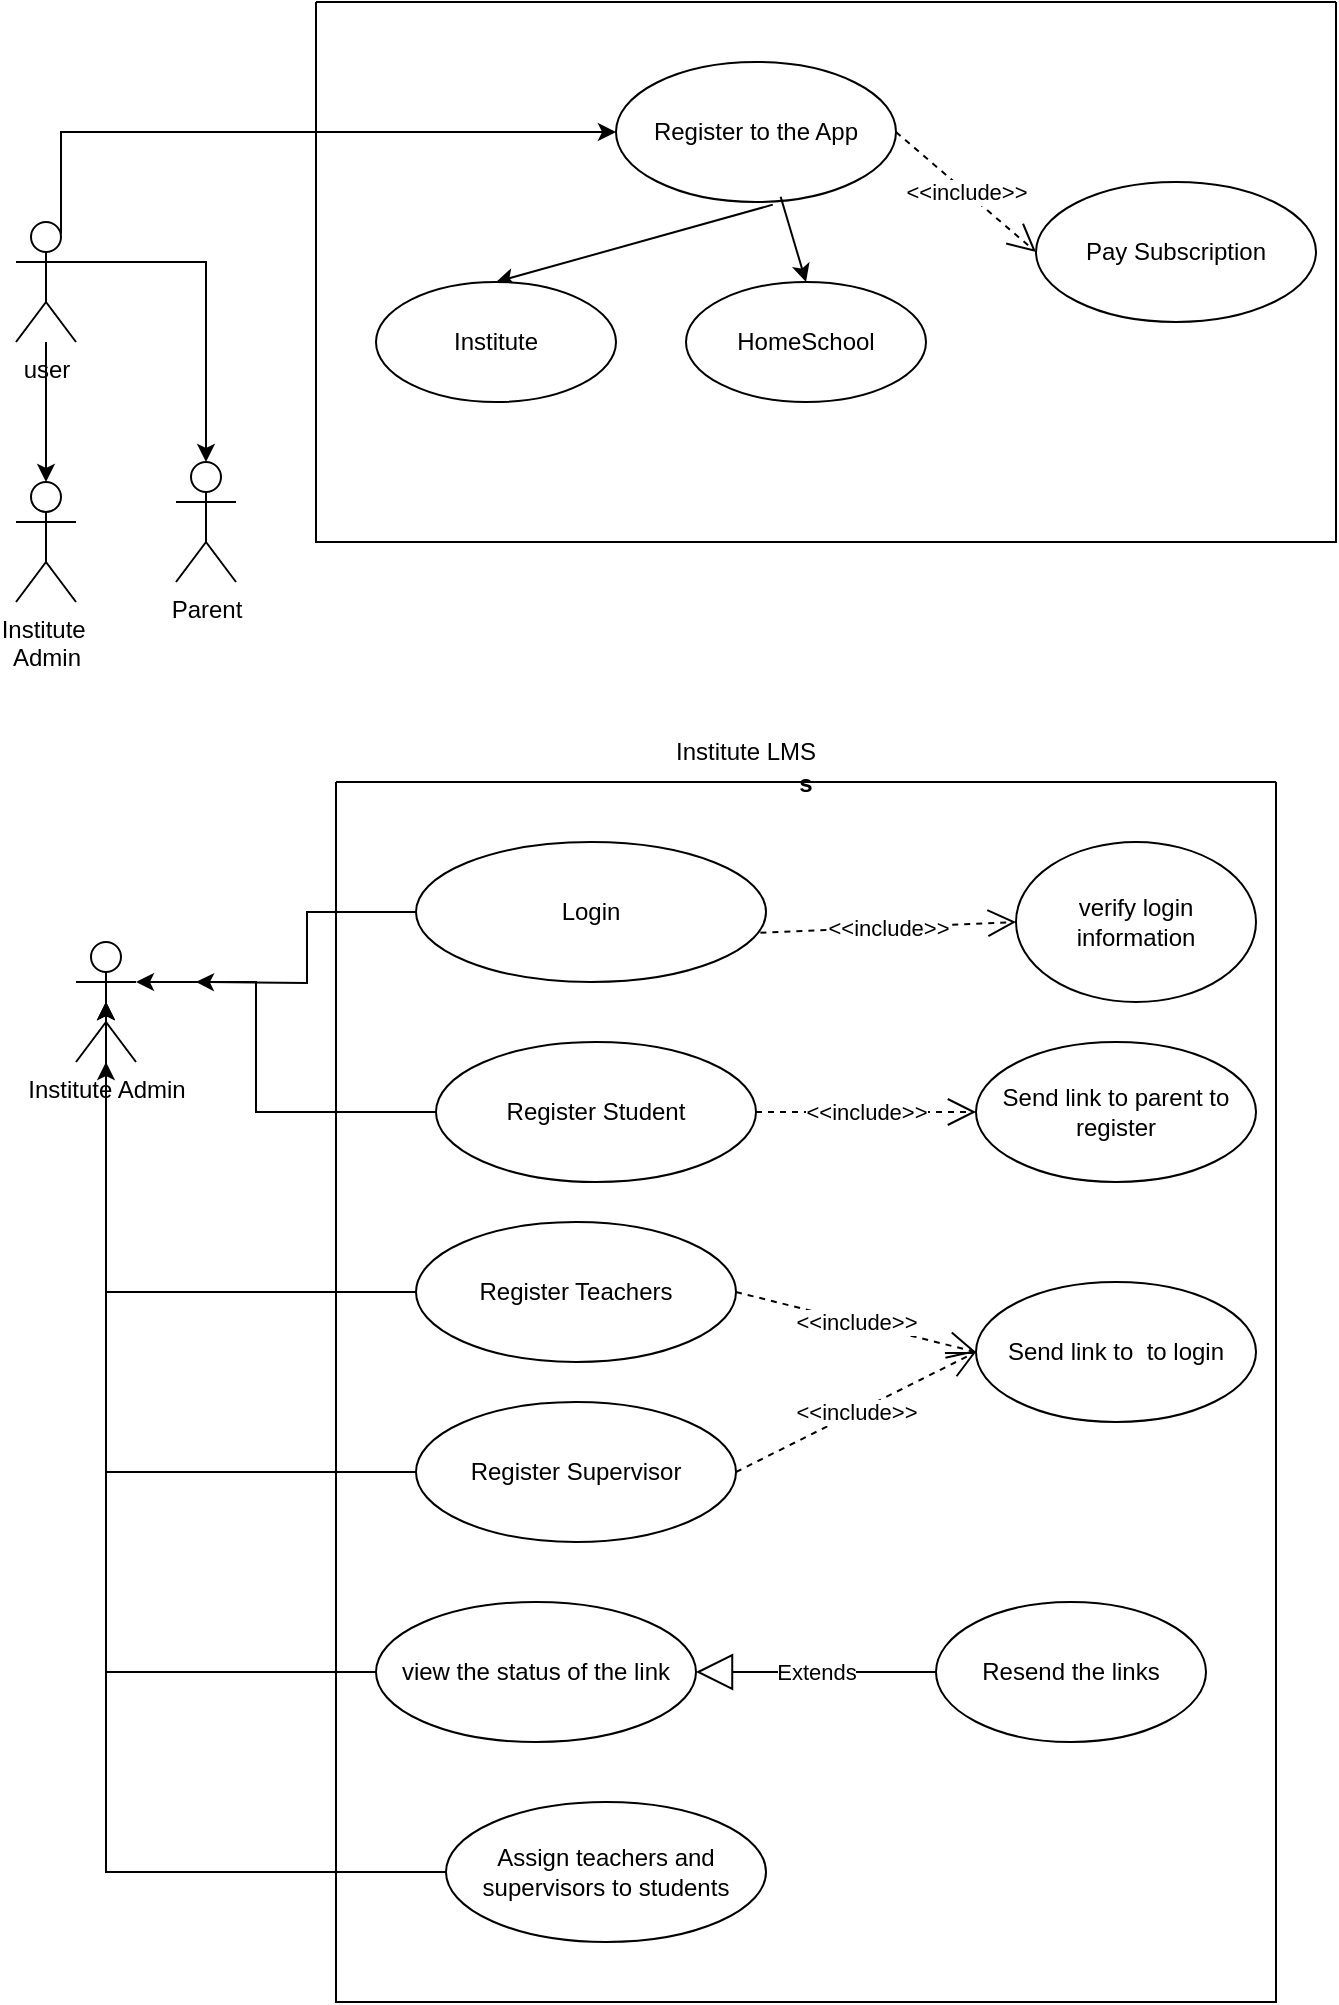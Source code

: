 <mxfile version="25.0.1" pages="4">
  <diagram id="bg2ifd4XZTi9vxDV_YNj" name="Page-2">
    <mxGraphModel grid="0" page="1" gridSize="10" guides="1" tooltips="1" connect="1" arrows="1" fold="1" pageScale="1" pageWidth="850" pageHeight="1100" math="0" shadow="0">
      <root>
        <mxCell id="0" />
        <mxCell id="1" parent="0" />
        <mxCell id="uYTFnaMS_rLXBnfcUirW-17" value="" style="edgeStyle=orthogonalEdgeStyle;rounded=0;orthogonalLoop=1;jettySize=auto;html=1;" parent="1" source="uYTFnaMS_rLXBnfcUirW-2" target="uYTFnaMS_rLXBnfcUirW-3" edge="1">
          <mxGeometry relative="1" as="geometry" />
        </mxCell>
        <mxCell id="uYTFnaMS_rLXBnfcUirW-24" style="edgeStyle=orthogonalEdgeStyle;rounded=0;orthogonalLoop=1;jettySize=auto;html=1;exitX=0.75;exitY=0.1;exitDx=0;exitDy=0;exitPerimeter=0;entryX=0;entryY=0.5;entryDx=0;entryDy=0;" parent="1" source="uYTFnaMS_rLXBnfcUirW-2" target="uYTFnaMS_rLXBnfcUirW-6" edge="1">
          <mxGeometry relative="1" as="geometry">
            <Array as="points">
              <mxPoint x="113" y="125" />
            </Array>
          </mxGeometry>
        </mxCell>
        <mxCell id="uYTFnaMS_rLXBnfcUirW-2" value="user" style="shape=umlActor;verticalLabelPosition=bottom;verticalAlign=top;html=1;outlineConnect=0;" parent="1" vertex="1">
          <mxGeometry x="90" y="170" width="30" height="60" as="geometry" />
        </mxCell>
        <mxCell id="uYTFnaMS_rLXBnfcUirW-3" value="Institute&amp;nbsp;&lt;div&gt;Admin&lt;/div&gt;" style="shape=umlActor;verticalLabelPosition=bottom;verticalAlign=top;html=1;outlineConnect=0;" parent="1" vertex="1">
          <mxGeometry x="90" y="300" width="30" height="60" as="geometry" />
        </mxCell>
        <mxCell id="uYTFnaMS_rLXBnfcUirW-4" value="" style="swimlane;startSize=0;" parent="1" vertex="1">
          <mxGeometry x="240" y="60" width="510" height="270" as="geometry">
            <mxRectangle x="240" y="60" width="50" height="40" as="alternateBounds" />
          </mxGeometry>
        </mxCell>
        <mxCell id="uYTFnaMS_rLXBnfcUirW-6" value="Register to the App" style="ellipse;whiteSpace=wrap;html=1;" parent="uYTFnaMS_rLXBnfcUirW-4" vertex="1">
          <mxGeometry x="150" y="30" width="140" height="70" as="geometry" />
        </mxCell>
        <mxCell id="uYTFnaMS_rLXBnfcUirW-8" value="" style="endArrow=none;html=1;rounded=0;" parent="uYTFnaMS_rLXBnfcUirW-4" source="uYTFnaMS_rLXBnfcUirW-6" edge="1">
          <mxGeometry width="50" height="50" relative="1" as="geometry">
            <mxPoint x="170" y="150" as="sourcePoint" />
            <mxPoint x="220" y="100" as="targetPoint" />
          </mxGeometry>
        </mxCell>
        <mxCell id="uYTFnaMS_rLXBnfcUirW-11" value="" style="endArrow=classic;html=1;rounded=0;exitX=0.56;exitY=1.019;exitDx=0;exitDy=0;exitPerimeter=0;entryX=0.5;entryY=0;entryDx=0;entryDy=0;" parent="uYTFnaMS_rLXBnfcUirW-4" source="uYTFnaMS_rLXBnfcUirW-6" target="uYTFnaMS_rLXBnfcUirW-12" edge="1">
          <mxGeometry width="50" height="50" relative="1" as="geometry">
            <mxPoint x="202.5" y="230" as="sourcePoint" />
            <mxPoint x="190" y="130" as="targetPoint" />
          </mxGeometry>
        </mxCell>
        <mxCell id="uYTFnaMS_rLXBnfcUirW-12" value="Institute" style="ellipse;whiteSpace=wrap;html=1;" parent="uYTFnaMS_rLXBnfcUirW-4" vertex="1">
          <mxGeometry x="30" y="140" width="120" height="60" as="geometry" />
        </mxCell>
        <mxCell id="uYTFnaMS_rLXBnfcUirW-13" value="HomeSchool" style="ellipse;whiteSpace=wrap;html=1;" parent="uYTFnaMS_rLXBnfcUirW-4" vertex="1">
          <mxGeometry x="185" y="140" width="120" height="60" as="geometry" />
        </mxCell>
        <mxCell id="uYTFnaMS_rLXBnfcUirW-15" value="" style="endArrow=classic;html=1;rounded=0;entryX=0.5;entryY=0;entryDx=0;entryDy=0;exitX=0.588;exitY=0.962;exitDx=0;exitDy=0;exitPerimeter=0;" parent="uYTFnaMS_rLXBnfcUirW-4" source="uYTFnaMS_rLXBnfcUirW-6" target="uYTFnaMS_rLXBnfcUirW-13" edge="1">
          <mxGeometry width="50" height="50" relative="1" as="geometry">
            <mxPoint x="230" y="110" as="sourcePoint" />
            <mxPoint x="190" y="160" as="targetPoint" />
          </mxGeometry>
        </mxCell>
        <mxCell id="uYTFnaMS_rLXBnfcUirW-25" value="Pay Subscription" style="ellipse;whiteSpace=wrap;html=1;" parent="uYTFnaMS_rLXBnfcUirW-4" vertex="1">
          <mxGeometry x="360" y="90" width="140" height="70" as="geometry" />
        </mxCell>
        <mxCell id="uYTFnaMS_rLXBnfcUirW-26" value="&amp;lt;&amp;lt;include&amp;gt;&amp;gt;" style="endArrow=open;endSize=12;dashed=1;html=1;rounded=0;exitX=1;exitY=0.5;exitDx=0;exitDy=0;entryX=0;entryY=0.5;entryDx=0;entryDy=0;" parent="uYTFnaMS_rLXBnfcUirW-4" source="uYTFnaMS_rLXBnfcUirW-6" target="uYTFnaMS_rLXBnfcUirW-25" edge="1">
          <mxGeometry width="160" relative="1" as="geometry">
            <mxPoint x="280" y="64.5" as="sourcePoint" />
            <mxPoint x="440" y="64.5" as="targetPoint" />
          </mxGeometry>
        </mxCell>
        <mxCell id="uYTFnaMS_rLXBnfcUirW-19" value="Parent" style="shape=umlActor;verticalLabelPosition=bottom;verticalAlign=top;html=1;" parent="1" vertex="1">
          <mxGeometry x="170" y="290" width="30" height="60" as="geometry" />
        </mxCell>
        <mxCell id="uYTFnaMS_rLXBnfcUirW-20" style="edgeStyle=orthogonalEdgeStyle;rounded=0;orthogonalLoop=1;jettySize=auto;html=1;exitX=1;exitY=0.333;exitDx=0;exitDy=0;exitPerimeter=0;entryX=0.5;entryY=0;entryDx=0;entryDy=0;entryPerimeter=0;" parent="1" source="uYTFnaMS_rLXBnfcUirW-2" target="uYTFnaMS_rLXBnfcUirW-19" edge="1">
          <mxGeometry relative="1" as="geometry" />
        </mxCell>
        <mxCell id="uYTFnaMS_rLXBnfcUirW-28" value="Institute Admin" style="shape=umlActor;verticalLabelPosition=bottom;verticalAlign=top;html=1;outlineConnect=0;" parent="1" vertex="1">
          <mxGeometry x="120" y="530" width="30" height="60" as="geometry" />
        </mxCell>
        <mxCell id="_zpQdqZCV5T_UnEJgumU-1" value="Institute LMS" style="text;html=1;align=center;verticalAlign=middle;whiteSpace=wrap;rounded=0;" vertex="1" parent="1">
          <mxGeometry x="370" y="420" width="170" height="30" as="geometry" />
        </mxCell>
        <mxCell id="_zpQdqZCV5T_UnEJgumU-14" value="s" style="swimlane;startSize=0;" vertex="1" parent="1">
          <mxGeometry x="250" y="450" width="470" height="610" as="geometry" />
        </mxCell>
        <mxCell id="_zpQdqZCV5T_UnEJgumU-30" style="edgeStyle=orthogonalEdgeStyle;rounded=0;orthogonalLoop=1;jettySize=auto;html=1;" edge="1" parent="_zpQdqZCV5T_UnEJgumU-14" source="_zpQdqZCV5T_UnEJgumU-15">
          <mxGeometry relative="1" as="geometry">
            <mxPoint x="-70" y="100" as="targetPoint" />
          </mxGeometry>
        </mxCell>
        <mxCell id="_zpQdqZCV5T_UnEJgumU-15" value="Login" style="ellipse;whiteSpace=wrap;html=1;" vertex="1" parent="_zpQdqZCV5T_UnEJgumU-14">
          <mxGeometry x="40" y="30" width="175" height="70" as="geometry" />
        </mxCell>
        <mxCell id="_zpQdqZCV5T_UnEJgumU-16" value="&amp;lt;&amp;lt;include&amp;gt;&amp;gt;" style="endArrow=open;endSize=12;dashed=1;html=1;rounded=0;exitX=0.984;exitY=0.648;exitDx=0;exitDy=0;exitPerimeter=0;entryX=0;entryY=0.5;entryDx=0;entryDy=0;" edge="1" parent="_zpQdqZCV5T_UnEJgumU-14" source="_zpQdqZCV5T_UnEJgumU-15" target="_zpQdqZCV5T_UnEJgumU-17">
          <mxGeometry width="160" relative="1" as="geometry">
            <mxPoint x="200" y="210" as="sourcePoint" />
            <mxPoint x="240" y="250" as="targetPoint" />
          </mxGeometry>
        </mxCell>
        <mxCell id="_zpQdqZCV5T_UnEJgumU-17" value="verify login information" style="ellipse;whiteSpace=wrap;html=1;" vertex="1" parent="_zpQdqZCV5T_UnEJgumU-14">
          <mxGeometry x="340" y="30" width="120" height="80" as="geometry" />
        </mxCell>
        <mxCell id="_zpQdqZCV5T_UnEJgumU-18" value="Register Student" style="ellipse;whiteSpace=wrap;html=1;" vertex="1" parent="_zpQdqZCV5T_UnEJgumU-14">
          <mxGeometry x="50" y="130" width="160" height="70" as="geometry" />
        </mxCell>
        <mxCell id="_zpQdqZCV5T_UnEJgumU-19" value="Send link to parent to register" style="ellipse;whiteSpace=wrap;html=1;" vertex="1" parent="_zpQdqZCV5T_UnEJgumU-14">
          <mxGeometry x="320" y="130" width="140" height="70" as="geometry" />
        </mxCell>
        <mxCell id="_zpQdqZCV5T_UnEJgumU-20" value="&amp;lt;&amp;lt;include&amp;gt;&amp;gt;" style="endArrow=open;endSize=12;dashed=1;html=1;rounded=0;exitX=1;exitY=0.5;exitDx=0;exitDy=0;entryX=0;entryY=0.5;entryDx=0;entryDy=0;" edge="1" parent="_zpQdqZCV5T_UnEJgumU-14" source="_zpQdqZCV5T_UnEJgumU-18" target="_zpQdqZCV5T_UnEJgumU-19">
          <mxGeometry width="160" relative="1" as="geometry">
            <mxPoint x="230" y="135" as="sourcePoint" />
            <mxPoint x="338" y="130" as="targetPoint" />
          </mxGeometry>
        </mxCell>
        <mxCell id="_zpQdqZCV5T_UnEJgumU-21" value="Register Teachers" style="ellipse;whiteSpace=wrap;html=1;" vertex="1" parent="_zpQdqZCV5T_UnEJgumU-14">
          <mxGeometry x="40" y="220" width="160" height="70" as="geometry" />
        </mxCell>
        <mxCell id="_zpQdqZCV5T_UnEJgumU-22" value="Register Supervisor" style="ellipse;whiteSpace=wrap;html=1;" vertex="1" parent="_zpQdqZCV5T_UnEJgumU-14">
          <mxGeometry x="40" y="310" width="160" height="70" as="geometry" />
        </mxCell>
        <mxCell id="_zpQdqZCV5T_UnEJgumU-23" value="Send link to&amp;nbsp; to login" style="ellipse;whiteSpace=wrap;html=1;" vertex="1" parent="_zpQdqZCV5T_UnEJgumU-14">
          <mxGeometry x="320" y="250" width="140" height="70" as="geometry" />
        </mxCell>
        <mxCell id="_zpQdqZCV5T_UnEJgumU-25" value="&amp;lt;&amp;lt;include&amp;gt;&amp;gt;" style="endArrow=open;endSize=12;dashed=1;html=1;rounded=0;exitX=1;exitY=0.5;exitDx=0;exitDy=0;entryX=0;entryY=0.5;entryDx=0;entryDy=0;" edge="1" parent="_zpQdqZCV5T_UnEJgumU-14" source="_zpQdqZCV5T_UnEJgumU-21" target="_zpQdqZCV5T_UnEJgumU-23">
          <mxGeometry width="160" relative="1" as="geometry">
            <mxPoint x="248" y="165" as="sourcePoint" />
            <mxPoint x="330" y="185" as="targetPoint" />
          </mxGeometry>
        </mxCell>
        <mxCell id="_zpQdqZCV5T_UnEJgumU-26" value="&amp;lt;&amp;lt;include&amp;gt;&amp;gt;" style="endArrow=open;endSize=12;dashed=1;html=1;rounded=0;entryX=0;entryY=0.5;entryDx=0;entryDy=0;exitX=1;exitY=0.5;exitDx=0;exitDy=0;" edge="1" parent="_zpQdqZCV5T_UnEJgumU-14" source="_zpQdqZCV5T_UnEJgumU-22" target="_zpQdqZCV5T_UnEJgumU-23">
          <mxGeometry width="160" relative="1" as="geometry">
            <mxPoint x="258" y="175" as="sourcePoint" />
            <mxPoint x="310" y="345" as="targetPoint" />
          </mxGeometry>
        </mxCell>
        <mxCell id="_zpQdqZCV5T_UnEJgumU-35" value="&lt;font style=&quot;font-size: 12px;&quot; face=&quot;Helvetica&quot;&gt;view &lt;span id=&quot;docs-internal-guid-42791e3c-7fff-10a2-d4e5-8f7160f16bc7&quot;&gt;&lt;span style=&quot;background-color: transparent; font-variant-numeric: normal; font-variant-east-asian: normal; font-variant-alternates: normal; font-variant-position: normal; font-variant-emoji: normal; vertical-align: baseline; white-space-collapse: preserve;&quot;&gt;the status of the link&lt;/span&gt;&lt;/span&gt;&lt;/font&gt;" style="ellipse;whiteSpace=wrap;html=1;" vertex="1" parent="_zpQdqZCV5T_UnEJgumU-14">
          <mxGeometry x="20" y="410" width="160" height="70" as="geometry" />
        </mxCell>
        <mxCell id="_zpQdqZCV5T_UnEJgumU-37" value="Extends" style="endArrow=block;endSize=16;endFill=0;html=1;rounded=0;exitX=0;exitY=0.5;exitDx=0;exitDy=0;" edge="1" parent="_zpQdqZCV5T_UnEJgumU-14" source="_zpQdqZCV5T_UnEJgumU-38" target="_zpQdqZCV5T_UnEJgumU-35">
          <mxGeometry width="160" relative="1" as="geometry">
            <mxPoint x="214.996" y="565" as="sourcePoint" />
            <mxPoint x="244.46" y="400" as="targetPoint" />
          </mxGeometry>
        </mxCell>
        <mxCell id="_zpQdqZCV5T_UnEJgumU-38" value="Resend the links" style="ellipse;whiteSpace=wrap;html=1;" vertex="1" parent="_zpQdqZCV5T_UnEJgumU-14">
          <mxGeometry x="300" y="410" width="135" height="70" as="geometry" />
        </mxCell>
        <mxCell id="_zpQdqZCV5T_UnEJgumU-39" value="Assign teachers and supervisors to students" style="ellipse;whiteSpace=wrap;html=1;" vertex="1" parent="_zpQdqZCV5T_UnEJgumU-14">
          <mxGeometry x="55" y="510" width="160" height="70" as="geometry" />
        </mxCell>
        <mxCell id="_zpQdqZCV5T_UnEJgumU-28" style="edgeStyle=orthogonalEdgeStyle;rounded=0;orthogonalLoop=1;jettySize=auto;html=1;exitX=0;exitY=0.5;exitDx=0;exitDy=0;entryX=1;entryY=0.333;entryDx=0;entryDy=0;entryPerimeter=0;" edge="1" parent="1" source="_zpQdqZCV5T_UnEJgumU-18" target="uYTFnaMS_rLXBnfcUirW-28">
          <mxGeometry relative="1" as="geometry">
            <Array as="points">
              <mxPoint x="210" y="615" />
              <mxPoint x="210" y="550" />
            </Array>
          </mxGeometry>
        </mxCell>
        <mxCell id="_zpQdqZCV5T_UnEJgumU-31" style="edgeStyle=orthogonalEdgeStyle;rounded=0;orthogonalLoop=1;jettySize=auto;html=1;entryX=0.5;entryY=0.5;entryDx=0;entryDy=0;entryPerimeter=0;" edge="1" parent="1" source="_zpQdqZCV5T_UnEJgumU-21" target="uYTFnaMS_rLXBnfcUirW-28">
          <mxGeometry relative="1" as="geometry" />
        </mxCell>
        <mxCell id="_zpQdqZCV5T_UnEJgumU-32" style="edgeStyle=orthogonalEdgeStyle;rounded=0;orthogonalLoop=1;jettySize=auto;html=1;entryX=0.5;entryY=0.5;entryDx=0;entryDy=0;entryPerimeter=0;" edge="1" parent="1" source="_zpQdqZCV5T_UnEJgumU-22" target="uYTFnaMS_rLXBnfcUirW-28">
          <mxGeometry relative="1" as="geometry" />
        </mxCell>
        <mxCell id="_zpQdqZCV5T_UnEJgumU-36" style="edgeStyle=orthogonalEdgeStyle;rounded=0;orthogonalLoop=1;jettySize=auto;html=1;" edge="1" parent="1" source="_zpQdqZCV5T_UnEJgumU-35" target="uYTFnaMS_rLXBnfcUirW-28">
          <mxGeometry relative="1" as="geometry" />
        </mxCell>
        <mxCell id="_zpQdqZCV5T_UnEJgumU-40" style="edgeStyle=orthogonalEdgeStyle;rounded=0;orthogonalLoop=1;jettySize=auto;html=1;exitX=0;exitY=0.5;exitDx=0;exitDy=0;entryX=0.5;entryY=0.5;entryDx=0;entryDy=0;entryPerimeter=0;" edge="1" parent="1" source="_zpQdqZCV5T_UnEJgumU-39" target="uYTFnaMS_rLXBnfcUirW-28">
          <mxGeometry relative="1" as="geometry" />
        </mxCell>
      </root>
    </mxGraphModel>
  </diagram>
  <diagram id="pui5e3p_Xdxl2qrPWw6u" name="Page-3">
    <mxGraphModel grid="1" page="1" gridSize="10" guides="1" tooltips="1" connect="1" arrows="1" fold="1" pageScale="1" pageWidth="850" pageHeight="1100" math="0" shadow="0">
      <root>
        <mxCell id="0" />
        <mxCell id="1" parent="0" />
        <mxCell id="WYE51F4bpYZQtIdvPAki-11" value="" style="edgeStyle=orthogonalEdgeStyle;rounded=0;orthogonalLoop=1;jettySize=auto;html=1;" edge="1" parent="1" source="pPXs--SpBxv6PUAaafKX-1" target="WYE51F4bpYZQtIdvPAki-10">
          <mxGeometry relative="1" as="geometry" />
        </mxCell>
        <mxCell id="WYE51F4bpYZQtIdvPAki-13" value="" style="edgeStyle=orthogonalEdgeStyle;rounded=0;orthogonalLoop=1;jettySize=auto;html=1;" edge="1" parent="1" source="pPXs--SpBxv6PUAaafKX-1" target="WYE51F4bpYZQtIdvPAki-12">
          <mxGeometry relative="1" as="geometry" />
        </mxCell>
        <mxCell id="WYE51F4bpYZQtIdvPAki-14" value="" style="edgeStyle=orthogonalEdgeStyle;rounded=0;orthogonalLoop=1;jettySize=auto;html=1;" edge="1" parent="1" source="pPXs--SpBxv6PUAaafKX-1" target="WYE51F4bpYZQtIdvPAki-12">
          <mxGeometry relative="1" as="geometry" />
        </mxCell>
        <mxCell id="WYE51F4bpYZQtIdvPAki-16" value="" style="edgeStyle=orthogonalEdgeStyle;rounded=0;orthogonalLoop=1;jettySize=auto;html=1;" edge="1" parent="1" source="pPXs--SpBxv6PUAaafKX-1" target="WYE51F4bpYZQtIdvPAki-15">
          <mxGeometry relative="1" as="geometry" />
        </mxCell>
        <mxCell id="pPXs--SpBxv6PUAaafKX-1" value="User" style="shape=umlActor;verticalLabelPosition=bottom;verticalAlign=top;html=1;" vertex="1" parent="1">
          <mxGeometry x="90" y="120" width="30" height="60" as="geometry" />
        </mxCell>
        <mxCell id="pPXs--SpBxv6PUAaafKX-3" value="" style="swimlane;startSize=0;" vertex="1" parent="1">
          <mxGeometry x="340" y="90" width="460" height="530" as="geometry" />
        </mxCell>
        <mxCell id="pPXs--SpBxv6PUAaafKX-4" value="click the link" style="ellipse;whiteSpace=wrap;html=1;" vertex="1" parent="pPXs--SpBxv6PUAaafKX-3">
          <mxGeometry x="70" y="10" width="120" height="80" as="geometry" />
        </mxCell>
        <mxCell id="pPXs--SpBxv6PUAaafKX-5" value="Enter credentials" style="ellipse;whiteSpace=wrap;html=1;" vertex="1" parent="pPXs--SpBxv6PUAaafKX-3">
          <mxGeometry x="70" y="110" width="120" height="80" as="geometry" />
        </mxCell>
        <mxCell id="pPXs--SpBxv6PUAaafKX-6" value="Login to the system" style="ellipse;whiteSpace=wrap;html=1;" vertex="1" parent="pPXs--SpBxv6PUAaafKX-3">
          <mxGeometry x="70" y="220" width="120" height="80" as="geometry" />
        </mxCell>
        <mxCell id="WYE51F4bpYZQtIdvPAki-2" value="verify login information" style="ellipse;whiteSpace=wrap;html=1;" vertex="1" parent="pPXs--SpBxv6PUAaafKX-3">
          <mxGeometry x="310" y="220" width="120" height="80" as="geometry" />
        </mxCell>
        <mxCell id="WYE51F4bpYZQtIdvPAki-1" value="&amp;lt;&amp;lt;include&amp;gt;&amp;gt;" style="endArrow=open;endSize=12;dashed=1;html=1;rounded=0;exitX=1;exitY=0.5;exitDx=0;exitDy=0;entryX=0;entryY=0.5;entryDx=0;entryDy=0;" edge="1" parent="pPXs--SpBxv6PUAaafKX-3" target="WYE51F4bpYZQtIdvPAki-19" source="pPXs--SpBxv6PUAaafKX-6">
          <mxGeometry width="160" relative="1" as="geometry">
            <mxPoint x="222" y="415" as="sourcePoint" />
            <mxPoint x="250" y="590" as="targetPoint" />
          </mxGeometry>
        </mxCell>
        <mxCell id="WYE51F4bpYZQtIdvPAki-18" value="&amp;lt;&amp;lt;include&amp;gt;&amp;gt;" style="endArrow=open;endSize=12;dashed=1;html=1;rounded=0;exitX=1;exitY=0.5;exitDx=0;exitDy=0;entryX=0.047;entryY=0.658;entryDx=0;entryDy=0;entryPerimeter=0;" edge="1" parent="pPXs--SpBxv6PUAaafKX-3" source="pPXs--SpBxv6PUAaafKX-6" target="WYE51F4bpYZQtIdvPAki-2">
          <mxGeometry width="160" relative="1" as="geometry">
            <mxPoint x="200" y="270" as="sourcePoint" />
            <mxPoint x="320" y="270" as="targetPoint" />
          </mxGeometry>
        </mxCell>
        <mxCell id="WYE51F4bpYZQtIdvPAki-19" value="Welcome note" style="ellipse;whiteSpace=wrap;html=1;" vertex="1" parent="pPXs--SpBxv6PUAaafKX-3">
          <mxGeometry x="310" y="320" width="140" height="70" as="geometry" />
        </mxCell>
        <mxCell id="WYE51F4bpYZQtIdvPAki-20" value="Complete the profile" style="ellipse;whiteSpace=wrap;html=1;" vertex="1" parent="pPXs--SpBxv6PUAaafKX-3">
          <mxGeometry x="70" y="340" width="140" height="70" as="geometry" />
        </mxCell>
        <mxCell id="WYE51F4bpYZQtIdvPAki-22" value="LMS" style="text;align=center;fontStyle=1;verticalAlign=middle;spacingLeft=3;spacingRight=3;strokeColor=none;rotatable=0;points=[[0,0.5],[1,0.5]];portConstraint=eastwest;html=1;" vertex="1" parent="pPXs--SpBxv6PUAaafKX-3">
          <mxGeometry x="175" y="-26" width="80" height="26" as="geometry" />
        </mxCell>
        <mxCell id="WYE51F4bpYZQtIdvPAki-6" style="edgeStyle=orthogonalEdgeStyle;rounded=0;orthogonalLoop=1;jettySize=auto;html=1;entryX=1;entryY=0.333;entryDx=0;entryDy=0;entryPerimeter=0;" edge="1" parent="1" source="pPXs--SpBxv6PUAaafKX-4" target="pPXs--SpBxv6PUAaafKX-1">
          <mxGeometry relative="1" as="geometry" />
        </mxCell>
        <mxCell id="WYE51F4bpYZQtIdvPAki-10" value="teacher" style="shape=umlActor;verticalLabelPosition=bottom;verticalAlign=top;html=1;" vertex="1" parent="1">
          <mxGeometry x="30" y="240" width="30" height="60" as="geometry" />
        </mxCell>
        <mxCell id="WYE51F4bpYZQtIdvPAki-12" value="Parent" style="shape=umlActor;verticalLabelPosition=bottom;verticalAlign=top;html=1;" vertex="1" parent="1">
          <mxGeometry x="90" y="250" width="30" height="60" as="geometry" />
        </mxCell>
        <mxCell id="WYE51F4bpYZQtIdvPAki-15" value="&lt;font style=&quot;font-size: 12px;&quot; face=&quot;Helvetica&quot;&gt;&lt;br&gt;&lt;b id=&quot;docs-internal-guid-7bf554ad-7fff-320c-1cd2-0bd96fdb614c&quot; style=&quot;font-weight:normal;&quot;&gt;&lt;span style=&quot;color: rgb(0, 0, 0); background-color: transparent; font-weight: 400; font-style: normal; font-variant: normal; text-decoration: none; vertical-align: baseline; white-space: pre-wrap;&quot;&gt;supervisor&lt;/span&gt;&lt;/b&gt;&lt;br&gt;&lt;/font&gt;" style="shape=umlActor;verticalLabelPosition=bottom;verticalAlign=top;html=1;" vertex="1" parent="1">
          <mxGeometry x="150" y="240" width="30" height="60" as="geometry" />
        </mxCell>
        <mxCell id="WYE51F4bpYZQtIdvPAki-8" style="edgeStyle=orthogonalEdgeStyle;rounded=0;orthogonalLoop=1;jettySize=auto;html=1;exitX=0;exitY=0.5;exitDx=0;exitDy=0;entryX=0.5;entryY=0.5;entryDx=0;entryDy=0;entryPerimeter=0;" edge="1" parent="1" source="pPXs--SpBxv6PUAaafKX-6" target="pPXs--SpBxv6PUAaafKX-1">
          <mxGeometry relative="1" as="geometry">
            <mxPoint x="250" y="150" as="targetPoint" />
          </mxGeometry>
        </mxCell>
        <mxCell id="WYE51F4bpYZQtIdvPAki-7" style="edgeStyle=orthogonalEdgeStyle;rounded=0;orthogonalLoop=1;jettySize=auto;html=1;exitX=0;exitY=0.5;exitDx=0;exitDy=0;entryX=1;entryY=0.333;entryDx=0;entryDy=0;entryPerimeter=0;" edge="1" parent="1">
          <mxGeometry relative="1" as="geometry">
            <mxPoint x="120" y="150" as="targetPoint" />
            <mxPoint x="420" y="260" as="sourcePoint" />
            <Array as="points">
              <mxPoint x="251" y="260" />
              <mxPoint x="251" y="140" />
            </Array>
          </mxGeometry>
        </mxCell>
        <mxCell id="WYE51F4bpYZQtIdvPAki-17" style="edgeStyle=orthogonalEdgeStyle;rounded=0;orthogonalLoop=1;jettySize=auto;html=1;exitX=0.5;exitY=0.5;exitDx=0;exitDy=0;exitPerimeter=0;entryX=0.411;entryY=0.789;entryDx=0;entryDy=0;entryPerimeter=0;" edge="1" parent="1" source="pPXs--SpBxv6PUAaafKX-1" target="pPXs--SpBxv6PUAaafKX-1">
          <mxGeometry relative="1" as="geometry" />
        </mxCell>
        <mxCell id="WYE51F4bpYZQtIdvPAki-21" style="edgeStyle=orthogonalEdgeStyle;rounded=0;orthogonalLoop=1;jettySize=auto;html=1;entryX=0.544;entryY=0.744;entryDx=0;entryDy=0;entryPerimeter=0;" edge="1" parent="1" source="WYE51F4bpYZQtIdvPAki-20" target="pPXs--SpBxv6PUAaafKX-1">
          <mxGeometry relative="1" as="geometry" />
        </mxCell>
      </root>
    </mxGraphModel>
  </diagram>
  <diagram id="bzIO5n300haiFz8fh_9U" name="Page-4">
    <mxGraphModel dx="1461" dy="652" grid="1" gridSize="10" guides="1" tooltips="1" connect="1" arrows="1" fold="1" page="1" pageScale="1" pageWidth="850" pageHeight="1100" math="0" shadow="0">
      <root>
        <mxCell id="0" />
        <mxCell id="1" parent="0" />
        <mxCell id="RhShyxykE4a2QTDap0Xn-2" value="" style="swimlane;startSize=0;" parent="1" vertex="1">
          <mxGeometry x="130" y="20" width="610" height="1070" as="geometry" />
        </mxCell>
        <mxCell id="RhShyxykE4a2QTDap0Xn-4" value="Add New Module" style="ellipse;whiteSpace=wrap;html=1;" parent="RhShyxykE4a2QTDap0Xn-2" vertex="1">
          <mxGeometry x="310" y="17" width="140" height="70" as="geometry" />
        </mxCell>
        <mxCell id="RhShyxykE4a2QTDap0Xn-5" value="view modules" style="ellipse;whiteSpace=wrap;html=1;" parent="RhShyxykE4a2QTDap0Xn-2" vertex="1">
          <mxGeometry x="45" y="30" width="140" height="70" as="geometry" />
        </mxCell>
        <mxCell id="RhShyxykE4a2QTDap0Xn-6" value="Extends" style="endArrow=block;endSize=16;endFill=0;html=1;rounded=0;entryX=1;entryY=0.5;entryDx=0;entryDy=0;" parent="RhShyxykE4a2QTDap0Xn-2" source="RhShyxykE4a2QTDap0Xn-4" target="RhShyxykE4a2QTDap0Xn-5" edge="1">
          <mxGeometry width="160" relative="1" as="geometry">
            <mxPoint x="120" y="250" as="sourcePoint" />
            <mxPoint x="280" y="250" as="targetPoint" />
          </mxGeometry>
        </mxCell>
        <mxCell id="9-33PTV8ZCJ0T_4sFNlw-2" value="load pre modules" style="ellipse;whiteSpace=wrap;html=1;" parent="RhShyxykE4a2QTDap0Xn-2" vertex="1">
          <mxGeometry x="235" y="87" width="140" height="70" as="geometry" />
        </mxCell>
        <mxCell id="9-33PTV8ZCJ0T_4sFNlw-1" value="&amp;lt;&amp;lt;include&amp;gt;&amp;gt;" style="endArrow=open;endSize=12;dashed=1;html=1;rounded=0;exitX=1;exitY=0.5;exitDx=0;exitDy=0;entryX=0;entryY=0.5;entryDx=0;entryDy=0;" parent="RhShyxykE4a2QTDap0Xn-2" source="RhShyxykE4a2QTDap0Xn-5" target="9-33PTV8ZCJ0T_4sFNlw-2" edge="1">
          <mxGeometry width="160" relative="1" as="geometry">
            <mxPoint x="290" y="250" as="sourcePoint" />
            <mxPoint x="416" y="263" as="targetPoint" />
          </mxGeometry>
        </mxCell>
        <mxCell id="9-33PTV8ZCJ0T_4sFNlw-3" value="upload lessons" style="ellipse;whiteSpace=wrap;html=1;" parent="RhShyxykE4a2QTDap0Xn-2" vertex="1">
          <mxGeometry x="50" y="115" width="140" height="70" as="geometry" />
        </mxCell>
        <mxCell id="9-33PTV8ZCJ0T_4sFNlw-4" value="&amp;lt;&amp;lt;include&amp;gt;&amp;gt;" style="endArrow=open;endSize=12;dashed=1;html=1;rounded=0;entryX=0;entryY=0.5;entryDx=0;entryDy=0;" parent="RhShyxykE4a2QTDap0Xn-2" source="9-33PTV8ZCJ0T_4sFNlw-3" target="9-33PTV8ZCJ0T_4sFNlw-5" edge="1">
          <mxGeometry width="160" relative="1" as="geometry">
            <mxPoint x="195" y="75" as="sourcePoint" />
            <mxPoint x="320" y="155" as="targetPoint" />
          </mxGeometry>
        </mxCell>
        <mxCell id="9-33PTV8ZCJ0T_4sFNlw-5" value="Load suggested lessons" style="ellipse;whiteSpace=wrap;html=1;" parent="RhShyxykE4a2QTDap0Xn-2" vertex="1">
          <mxGeometry x="248" y="190" width="140" height="70" as="geometry" />
        </mxCell>
        <mxCell id="9-33PTV8ZCJ0T_4sFNlw-6" value="Assign lessons to students." style="ellipse;whiteSpace=wrap;html=1;" parent="RhShyxykE4a2QTDap0Xn-2" vertex="1">
          <mxGeometry x="50" y="210" width="140" height="70" as="geometry" />
        </mxCell>
        <mxCell id="9-33PTV8ZCJ0T_4sFNlw-7" value="&lt;span id=&quot;docs-internal-guid-261bd8b1-7fff-4735-2bb5-0b5dd0f5990c&quot;&gt;&lt;span style=&quot;background-color: transparent; font-variant-numeric: normal; font-variant-east-asian: normal; font-variant-alternates: normal; font-variant-position: normal; font-variant-emoji: normal; vertical-align: baseline; white-space-collapse: preserve;&quot;&gt;&lt;font style=&quot;font-size: 12px;&quot; face=&quot;Helvetica&quot;&gt;define the lesson, milestones, level, and assignments&lt;/font&gt;&lt;/span&gt;&lt;/span&gt;" style="ellipse;whiteSpace=wrap;html=1;" parent="RhShyxykE4a2QTDap0Xn-2" vertex="1">
          <mxGeometry x="50" y="300" width="140" height="70" as="geometry" />
        </mxCell>
        <mxCell id="9-33PTV8ZCJ0T_4sFNlw-36" style="edgeStyle=orthogonalEdgeStyle;rounded=0;orthogonalLoop=1;jettySize=auto;html=1;" parent="RhShyxykE4a2QTDap0Xn-2" source="RhShyxykE4a2QTDap0Xn-1" edge="1">
          <mxGeometry relative="1" as="geometry">
            <mxPoint x="-40" y="160" as="targetPoint" />
          </mxGeometry>
        </mxCell>
        <mxCell id="9-33PTV8ZCJ0T_4sFNlw-8" value="&lt;span id=&quot;docs-internal-guid-261bd8b1-7fff-4735-2bb5-0b5dd0f5990c&quot;&gt;&lt;span style=&quot;background-color: transparent; font-variant-numeric: normal; font-variant-east-asian: normal; font-variant-alternates: normal; font-variant-position: normal; font-variant-emoji: normal; vertical-align: baseline; white-space-collapse: preserve;&quot;&gt;&lt;font style=&quot;font-size: 12px;&quot; face=&quot;Helvetica&quot;&gt;give feedback to the lesson&lt;/font&gt;&lt;/span&gt;&lt;/span&gt;" style="ellipse;whiteSpace=wrap;html=1;" parent="RhShyxykE4a2QTDap0Xn-2" vertex="1">
          <mxGeometry x="230" y="640" width="140" height="70" as="geometry" />
        </mxCell>
        <mxCell id="9-33PTV8ZCJ0T_4sFNlw-9" value="&lt;span id=&quot;docs-internal-guid-983d1265-7fff-227a-0ea2-dd8f1762f9d5&quot;&gt;&lt;span style=&quot;background-color: transparent; font-variant-numeric: normal; font-variant-east-asian: normal; font-variant-alternates: normal; font-variant-position: normal; font-variant-emoji: normal; vertical-align: baseline; white-space-collapse: preserve;&quot;&gt;&lt;font style=&quot;font-size: 12px;&quot; face=&quot;Helvetica&quot;&gt;&amp;nbsp;log notes on a child’s mood or behaviour during the lesson&lt;/font&gt;&lt;/span&gt;&lt;/span&gt;" style="ellipse;whiteSpace=wrap;html=1;" parent="RhShyxykE4a2QTDap0Xn-2" vertex="1">
          <mxGeometry x="26.25" y="460" width="177.5" height="80" as="geometry" />
        </mxCell>
        <mxCell id="9-33PTV8ZCJ0T_4sFNlw-37" style="edgeStyle=orthogonalEdgeStyle;rounded=0;orthogonalLoop=1;jettySize=auto;html=1;entryX=0.5;entryY=0.5;entryDx=0;entryDy=0;entryPerimeter=0;strokeColor=#0000FF;" parent="RhShyxykE4a2QTDap0Xn-2" source="9-33PTV8ZCJ0T_4sFNlw-10" edge="1" target="RhShyxykE4a2QTDap0Xn-1">
          <mxGeometry relative="1" as="geometry">
            <mxPoint x="-40" y="170" as="targetPoint" />
          </mxGeometry>
        </mxCell>
        <mxCell id="9-33PTV8ZCJ0T_4sFNlw-10" value="&lt;span id=&quot;docs-internal-guid-261bd8b1-7fff-4735-2bb5-0b5dd0f5990c&quot;&gt;&lt;span style=&quot;background-color: transparent; font-variant-numeric: normal; font-variant-east-asian: normal; font-variant-alternates: normal; font-variant-position: normal; font-variant-emoji: normal; vertical-align: baseline; white-space-collapse: preserve;&quot;&gt;&lt;font style=&quot;font-size: 12px;&quot; face=&quot;Helvetica&quot;&gt;view feedback&lt;/font&gt;&lt;/span&gt;&lt;/span&gt;" style="ellipse;whiteSpace=wrap;html=1;" parent="RhShyxykE4a2QTDap0Xn-2" vertex="1">
          <mxGeometry x="30" y="680" width="140" height="70" as="geometry" />
        </mxCell>
        <mxCell id="9-33PTV8ZCJ0T_4sFNlw-11" value="view assign lessons &amp;amp;homework" style="ellipse;whiteSpace=wrap;html=1;" parent="RhShyxykE4a2QTDap0Xn-2" vertex="1">
          <mxGeometry x="428" y="137" width="140" height="70" as="geometry" />
        </mxCell>
        <mxCell id="9-33PTV8ZCJ0T_4sFNlw-12" value="view the progress" style="ellipse;whiteSpace=wrap;html=1;" parent="RhShyxykE4a2QTDap0Xn-2" vertex="1">
          <mxGeometry x="30" y="760" width="140" height="70" as="geometry" />
        </mxCell>
        <mxCell id="9-33PTV8ZCJ0T_4sFNlw-13" value="Mark the assignment/ homework" style="ellipse;whiteSpace=wrap;html=1;" parent="RhShyxykE4a2QTDap0Xn-2" vertex="1">
          <mxGeometry x="45" y="847" width="140" height="70" as="geometry" />
        </mxCell>
        <mxCell id="9-33PTV8ZCJ0T_4sFNlw-14" value="Start lesson" style="ellipse;whiteSpace=wrap;html=1;" parent="RhShyxykE4a2QTDap0Xn-2" vertex="1">
          <mxGeometry x="45" y="380" width="140" height="70" as="geometry" />
        </mxCell>
        <mxCell id="9-33PTV8ZCJ0T_4sFNlw-15" value="Post homework" style="ellipse;whiteSpace=wrap;html=1;" parent="RhShyxykE4a2QTDap0Xn-2" vertex="1">
          <mxGeometry x="45" y="557" width="140" height="70" as="geometry" />
        </mxCell>
        <mxCell id="9-33PTV8ZCJ0T_4sFNlw-17" value="use imojies,gif" style="ellipse;whiteSpace=wrap;html=1;" parent="RhShyxykE4a2QTDap0Xn-2" vertex="1">
          <mxGeometry x="375" y="700" width="140" height="70" as="geometry" />
        </mxCell>
        <mxCell id="9-33PTV8ZCJ0T_4sFNlw-18" value="Extends" style="endArrow=block;endSize=16;endFill=0;html=1;rounded=0;exitX=0.5;exitY=0;exitDx=0;exitDy=0;entryX=1;entryY=0.5;entryDx=0;entryDy=0;" parent="RhShyxykE4a2QTDap0Xn-2" source="9-33PTV8ZCJ0T_4sFNlw-17" target="9-33PTV8ZCJ0T_4sFNlw-8" edge="1">
          <mxGeometry width="160" relative="1" as="geometry">
            <mxPoint x="250" y="590" as="sourcePoint" />
            <mxPoint x="410" y="590" as="targetPoint" />
            <Array as="points" />
          </mxGeometry>
        </mxCell>
        <mxCell id="9-33PTV8ZCJ0T_4sFNlw-19" value="do the assignment/homework" style="ellipse;whiteSpace=wrap;html=1;" parent="RhShyxykE4a2QTDap0Xn-2" vertex="1">
          <mxGeometry x="428" y="360" width="140" height="70" as="geometry" />
        </mxCell>
        <mxCell id="9-33PTV8ZCJ0T_4sFNlw-20" value="track engagement time, progress&amp;nbsp;" style="ellipse;whiteSpace=wrap;html=1;" parent="RhShyxykE4a2QTDap0Xn-2" vertex="1">
          <mxGeometry x="440" y="240" width="140" height="70" as="geometry" />
        </mxCell>
        <mxCell id="9-33PTV8ZCJ0T_4sFNlw-21" value="provide badge/ stars" style="ellipse;whiteSpace=wrap;html=1;" parent="RhShyxykE4a2QTDap0Xn-2" vertex="1">
          <mxGeometry x="198" y="330" width="140" height="70" as="geometry" />
        </mxCell>
        <mxCell id="9-33PTV8ZCJ0T_4sFNlw-22" value="mortivation note/celibration animation" style="ellipse;whiteSpace=wrap;html=1;" parent="RhShyxykE4a2QTDap0Xn-2" vertex="1">
          <mxGeometry x="280" y="270" width="140" height="70" as="geometry" />
        </mxCell>
        <mxCell id="9-33PTV8ZCJ0T_4sFNlw-23" value="&amp;lt;&amp;lt;include&amp;gt;&amp;gt;" style="endArrow=open;endSize=12;dashed=1;html=1;rounded=0;exitX=0.56;exitY=0.029;exitDx=0;exitDy=0;exitPerimeter=0;" parent="RhShyxykE4a2QTDap0Xn-2" source="9-33PTV8ZCJ0T_4sFNlw-19" target="9-33PTV8ZCJ0T_4sFNlw-20" edge="1">
          <mxGeometry width="160" relative="1" as="geometry">
            <mxPoint x="187" y="185" as="sourcePoint" />
            <mxPoint x="330" y="235" as="targetPoint" />
          </mxGeometry>
        </mxCell>
        <mxCell id="9-33PTV8ZCJ0T_4sFNlw-24" value="&amp;lt;&amp;lt;include&amp;gt;&amp;gt;" style="endArrow=open;endSize=12;dashed=1;html=1;rounded=0;entryX=1;entryY=0.5;entryDx=0;entryDy=0;" parent="RhShyxykE4a2QTDap0Xn-2" source="9-33PTV8ZCJ0T_4sFNlw-19" target="9-33PTV8ZCJ0T_4sFNlw-21" edge="1">
          <mxGeometry width="160" relative="1" as="geometry">
            <mxPoint x="197" y="195" as="sourcePoint" />
            <mxPoint x="340" y="245" as="targetPoint" />
          </mxGeometry>
        </mxCell>
        <mxCell id="9-33PTV8ZCJ0T_4sFNlw-25" value="&amp;lt;&amp;lt;include&amp;gt;&amp;gt;" style="endArrow=open;endSize=12;dashed=1;html=1;rounded=0;entryX=1;entryY=0.5;entryDx=0;entryDy=0;exitX=0.255;exitY=0.105;exitDx=0;exitDy=0;exitPerimeter=0;" parent="RhShyxykE4a2QTDap0Xn-2" source="9-33PTV8ZCJ0T_4sFNlw-19" target="9-33PTV8ZCJ0T_4sFNlw-22" edge="1">
          <mxGeometry width="160" relative="1" as="geometry">
            <mxPoint x="187" y="185" as="sourcePoint" />
            <mxPoint x="330" y="235" as="targetPoint" />
          </mxGeometry>
        </mxCell>
        <mxCell id="9-33PTV8ZCJ0T_4sFNlw-26" value="&lt;span id=&quot;docs-internal-guid-ad24767c-7fff-c1eb-da6f-4c2e1030a36b&quot;&gt;&lt;span style=&quot;background-color: transparent; font-variant-numeric: normal; font-variant-east-asian: normal; font-variant-alternates: normal; font-variant-position: normal; font-variant-emoji: normal; vertical-align: baseline; white-space-collapse: preserve;&quot;&gt;&lt;font face=&quot;Helvetica&quot; style=&quot;font-size: 12px;&quot;&gt;Speech-to-Text and text-to-speech toggle&lt;/font&gt;&lt;/span&gt;&lt;/span&gt;" style="ellipse;whiteSpace=wrap;html=1;" parent="RhShyxykE4a2QTDap0Xn-2" vertex="1">
          <mxGeometry x="230" y="410" width="140" height="70" as="geometry" />
        </mxCell>
        <mxCell id="9-33PTV8ZCJ0T_4sFNlw-27" value="Extends" style="endArrow=block;endSize=16;endFill=0;html=1;rounded=0;entryX=0;entryY=0.5;entryDx=0;entryDy=0;exitX=1;exitY=0.5;exitDx=0;exitDy=0;" parent="RhShyxykE4a2QTDap0Xn-2" source="9-33PTV8ZCJ0T_4sFNlw-26" target="9-33PTV8ZCJ0T_4sFNlw-19" edge="1">
          <mxGeometry width="160" relative="1" as="geometry">
            <mxPoint x="360" y="415" as="sourcePoint" />
            <mxPoint x="447.09" y="380" as="targetPoint" />
          </mxGeometry>
        </mxCell>
        <mxCell id="9-33PTV8ZCJ0T_4sFNlw-28" value="&lt;span id=&quot;docs-internal-guid-67d7bc28-7fff-acc5-0c2a-b5b154e06423&quot;&gt;&lt;span style=&quot;background-color: transparent; font-variant-numeric: normal; font-variant-east-asian: normal; font-variant-alternates: normal; font-variant-position: normal; font-variant-emoji: normal; vertical-align: baseline; white-space-collapse: preserve;&quot;&gt;&lt;font face=&quot;Helvetica&quot; style=&quot;font-size: 12px;&quot;&gt;voice narration &lt;/font&gt;&lt;/span&gt;&lt;/span&gt;" style="ellipse;whiteSpace=wrap;html=1;" parent="RhShyxykE4a2QTDap0Xn-2" vertex="1">
          <mxGeometry x="460" y="10" width="140" height="70" as="geometry" />
        </mxCell>
        <mxCell id="9-33PTV8ZCJ0T_4sFNlw-29" value="Extends" style="endArrow=block;endSize=16;endFill=0;html=1;rounded=0;exitX=0;exitY=1;exitDx=0;exitDy=0;" parent="RhShyxykE4a2QTDap0Xn-2" source="9-33PTV8ZCJ0T_4sFNlw-28" target="9-33PTV8ZCJ0T_4sFNlw-11" edge="1">
          <mxGeometry width="160" relative="1" as="geometry">
            <mxPoint x="486.5" y="280" as="sourcePoint" />
            <mxPoint x="573.5" y="238" as="targetPoint" />
          </mxGeometry>
        </mxCell>
        <mxCell id="9-33PTV8ZCJ0T_4sFNlw-42" value="use imojis,gif, stars, badges" style="ellipse;whiteSpace=wrap;html=1;" parent="RhShyxykE4a2QTDap0Xn-2" vertex="1">
          <mxGeometry x="8" y="974" width="140" height="96" as="geometry" />
        </mxCell>
        <mxCell id="9-33PTV8ZCJ0T_4sFNlw-43" value="Extends" style="endArrow=block;endSize=16;endFill=0;html=1;rounded=0;exitX=0.5;exitY=0;exitDx=0;exitDy=0;entryX=0.5;entryY=1;entryDx=0;entryDy=0;" parent="RhShyxykE4a2QTDap0Xn-2" source="9-33PTV8ZCJ0T_4sFNlw-42" target="9-33PTV8ZCJ0T_4sFNlw-13" edge="1">
          <mxGeometry width="160" relative="1" as="geometry">
            <mxPoint x="200" y="714" as="sourcePoint" />
            <mxPoint x="260" y="830" as="targetPoint" />
            <Array as="points" />
          </mxGeometry>
        </mxCell>
        <mxCell id="RhShyxykE4a2QTDap0Xn-1" value="Teacher" style="shape=umlActor;verticalLabelPosition=bottom;verticalAlign=top;html=1;outlineConnect=0;" parent="RhShyxykE4a2QTDap0Xn-2" vertex="1">
          <mxGeometry x="-55" y="120" width="30" height="60" as="geometry" />
        </mxCell>
        <mxCell id="9-33PTV8ZCJ0T_4sFNlw-30" style="edgeStyle=orthogonalEdgeStyle;rounded=0;orthogonalLoop=1;jettySize=auto;html=1;entryX=0.5;entryY=0;entryDx=0;entryDy=0;entryPerimeter=0;strokeColor=#0000FF;" parent="RhShyxykE4a2QTDap0Xn-2" source="RhShyxykE4a2QTDap0Xn-5" target="RhShyxykE4a2QTDap0Xn-1" edge="1">
          <mxGeometry relative="1" as="geometry" />
        </mxCell>
        <mxCell id="9-33PTV8ZCJ0T_4sFNlw-31" style="edgeStyle=orthogonalEdgeStyle;rounded=0;orthogonalLoop=1;jettySize=auto;html=1;strokeColor=#0000FF;entryX=0.5;entryY=0.5;entryDx=0;entryDy=0;entryPerimeter=0;" parent="RhShyxykE4a2QTDap0Xn-2" source="9-33PTV8ZCJ0T_4sFNlw-3" target="RhShyxykE4a2QTDap0Xn-1" edge="1">
          <mxGeometry relative="1" as="geometry" />
        </mxCell>
        <mxCell id="9-33PTV8ZCJ0T_4sFNlw-34" style="edgeStyle=orthogonalEdgeStyle;rounded=0;orthogonalLoop=1;jettySize=auto;html=1;exitX=0;exitY=0.5;exitDx=0;exitDy=0;strokeColor=#0000FF;entryX=0.5;entryY=0.5;entryDx=0;entryDy=0;entryPerimeter=0;" parent="RhShyxykE4a2QTDap0Xn-2" source="9-33PTV8ZCJ0T_4sFNlw-14" target="RhShyxykE4a2QTDap0Xn-1" edge="1">
          <mxGeometry relative="1" as="geometry">
            <mxPoint x="-75" y="340" as="targetPoint" />
          </mxGeometry>
        </mxCell>
        <mxCell id="9-33PTV8ZCJ0T_4sFNlw-41" style="edgeStyle=orthogonalEdgeStyle;rounded=0;orthogonalLoop=1;jettySize=auto;html=1;entryX=0.5;entryY=0.5;entryDx=0;entryDy=0;entryPerimeter=0;strokeColor=#0000FF;" parent="RhShyxykE4a2QTDap0Xn-2" source="9-33PTV8ZCJ0T_4sFNlw-15" target="RhShyxykE4a2QTDap0Xn-1" edge="1">
          <mxGeometry relative="1" as="geometry" />
        </mxCell>
        <mxCell id="A-PkRLXOAaWbXy5I2A2S-1" value="" style="edgeStyle=orthogonalEdgeStyle;rounded=0;orthogonalLoop=1;jettySize=auto;html=1;entryX=0.5;entryY=0.5;entryDx=0;entryDy=0;entryPerimeter=0;fillColor=#0000FF;strokeColor=#0000FF;" parent="RhShyxykE4a2QTDap0Xn-2" source="9-33PTV8ZCJ0T_4sFNlw-8" target="RhShyxykE4a2QTDap0Xn-1" edge="1">
          <mxGeometry relative="1" as="geometry">
            <mxPoint x="95" y="150" as="targetPoint" />
            <mxPoint x="365" y="665" as="sourcePoint" />
          </mxGeometry>
        </mxCell>
        <mxCell id="mL1Hxm2prcZPON0rcE9q-2" style="edgeStyle=orthogonalEdgeStyle;rounded=0;orthogonalLoop=1;jettySize=auto;html=1;entryX=0.5;entryY=0.5;entryDx=0;entryDy=0;entryPerimeter=0;strokeColor=#0000FF;" edge="1" parent="RhShyxykE4a2QTDap0Xn-2" source="9-33PTV8ZCJ0T_4sFNlw-6" target="RhShyxykE4a2QTDap0Xn-1">
          <mxGeometry relative="1" as="geometry" />
        </mxCell>
        <mxCell id="o6OHbZANVdjv8P7fygt--1" value="Summery screan of the session" style="ellipse;whiteSpace=wrap;html=1;" vertex="1" parent="RhShyxykE4a2QTDap0Xn-2">
          <mxGeometry x="428" y="465" width="140" height="70" as="geometry" />
        </mxCell>
        <mxCell id="ODeuNpLoG0lVh6H88mfu-1" value="Upload" style="ellipse;whiteSpace=wrap;html=1;" vertex="1" parent="RhShyxykE4a2QTDap0Xn-2">
          <mxGeometry x="280" y="480" width="140" height="60" as="geometry" />
        </mxCell>
        <mxCell id="ODeuNpLoG0lVh6H88mfu-2" value="Extends" style="endArrow=block;endSize=16;endFill=0;html=1;rounded=0;exitX=1;exitY=0;exitDx=0;exitDy=0;" edge="1" parent="RhShyxykE4a2QTDap0Xn-2" source="ODeuNpLoG0lVh6H88mfu-1" target="9-33PTV8ZCJ0T_4sFNlw-19">
          <mxGeometry width="160" relative="1" as="geometry">
            <mxPoint x="560" y="360" as="sourcePoint" />
            <mxPoint x="720" y="360" as="targetPoint" />
          </mxGeometry>
        </mxCell>
        <mxCell id="RhShyxykE4a2QTDap0Xn-3" value="LMS" style="text;html=1;align=center;verticalAlign=middle;whiteSpace=wrap;rounded=0;" parent="1" vertex="1">
          <mxGeometry x="410" width="60" height="30" as="geometry" />
        </mxCell>
        <mxCell id="A-PkRLXOAaWbXy5I2A2S-7" value="Student" style="shape=umlActor;verticalLabelPosition=bottom;verticalAlign=top;html=1;outlineConnect=0;" parent="1" vertex="1">
          <mxGeometry x="790" y="50" width="30" height="60" as="geometry" />
        </mxCell>
        <mxCell id="A-PkRLXOAaWbXy5I2A2S-11" style="edgeStyle=orthogonalEdgeStyle;rounded=0;orthogonalLoop=1;jettySize=auto;html=1;entryX=0;entryY=0.333;entryDx=0;entryDy=0;entryPerimeter=0;strokeColor=#CC00CC;" parent="1" edge="1">
          <mxGeometry relative="1" as="geometry">
            <mxPoint x="658" y="380" as="sourcePoint" />
            <mxPoint x="820" y="70" as="targetPoint" />
            <Array as="points">
              <mxPoint x="770" y="380" />
              <mxPoint x="770" y="70" />
            </Array>
          </mxGeometry>
        </mxCell>
        <mxCell id="A-PkRLXOAaWbXy5I2A2S-2" value="Parent" style="shape=umlActor;verticalLabelPosition=bottom;verticalAlign=top;html=1;outlineConnect=0;" parent="1" vertex="1">
          <mxGeometry x="780" y="623" width="30" height="60" as="geometry" />
        </mxCell>
        <mxCell id="A-PkRLXOAaWbXy5I2A2S-3" style="edgeStyle=orthogonalEdgeStyle;rounded=0;orthogonalLoop=1;jettySize=auto;html=1;strokeColor=#FF8000;" parent="1" source="9-33PTV8ZCJ0T_4sFNlw-9" edge="1">
          <mxGeometry relative="1" as="geometry">
            <mxPoint x="795" y="630" as="targetPoint" />
            <Array as="points">
              <mxPoint x="245" y="570" />
              <mxPoint x="796" y="570" />
            </Array>
          </mxGeometry>
        </mxCell>
        <mxCell id="A-PkRLXOAaWbXy5I2A2S-6" style="edgeStyle=orthogonalEdgeStyle;rounded=0;orthogonalLoop=1;jettySize=auto;html=1;strokeColor=#FF8000;" parent="1" source="9-33PTV8ZCJ0T_4sFNlw-12" target="A-PkRLXOAaWbXy5I2A2S-2" edge="1">
          <mxGeometry relative="1" as="geometry" />
        </mxCell>
        <mxCell id="9-33PTV8ZCJ0T_4sFNlw-40" style="edgeStyle=orthogonalEdgeStyle;rounded=0;orthogonalLoop=1;jettySize=auto;html=1;exitX=0;exitY=0.5;exitDx=0;exitDy=0;strokeColor=#0000FF;" parent="1" edge="1">
          <mxGeometry relative="1" as="geometry">
            <mxPoint x="90" y="167" as="targetPoint" />
            <mxPoint x="160" y="932" as="sourcePoint" />
          </mxGeometry>
        </mxCell>
        <mxCell id="9-33PTV8ZCJ0T_4sFNlw-38" style="edgeStyle=orthogonalEdgeStyle;rounded=0;orthogonalLoop=1;jettySize=auto;html=1;entryX=0.5;entryY=0.5;entryDx=0;entryDy=0;entryPerimeter=0;strokeColor=#0000FF;" parent="1" edge="1" target="RhShyxykE4a2QTDap0Xn-1">
          <mxGeometry relative="1" as="geometry">
            <mxPoint x="103.25" y="203" as="targetPoint" />
            <mxPoint x="163.25" y="798" as="sourcePoint" />
          </mxGeometry>
        </mxCell>
        <mxCell id="9-33PTV8ZCJ0T_4sFNlw-35" style="edgeStyle=orthogonalEdgeStyle;rounded=0;orthogonalLoop=1;jettySize=auto;html=1;entryX=0.5;entryY=0.5;entryDx=0;entryDy=0;entryPerimeter=0;strokeColor=#0000FF;" parent="1" edge="1" target="RhShyxykE4a2QTDap0Xn-1">
          <mxGeometry relative="1" as="geometry">
            <mxPoint x="100" y="173" as="targetPoint" />
            <mxPoint x="151.25" y="513" as="sourcePoint" />
          </mxGeometry>
        </mxCell>
        <mxCell id="9-33PTV8ZCJ0T_4sFNlw-33" style="edgeStyle=orthogonalEdgeStyle;rounded=0;orthogonalLoop=1;jettySize=auto;html=1;exitX=0;exitY=0.5;exitDx=0;exitDy=0;entryX=0.5;entryY=0.5;entryDx=0;entryDy=0;entryPerimeter=0;strokeColor=#0000FF;" parent="1" target="RhShyxykE4a2QTDap0Xn-1" edge="1">
          <mxGeometry relative="1" as="geometry">
            <mxPoint x="184.99" y="335.02" as="sourcePoint" />
            <mxPoint x="100.0" y="200.0" as="targetPoint" />
          </mxGeometry>
        </mxCell>
        <mxCell id="mL1Hxm2prcZPON0rcE9q-4" style="edgeStyle=orthogonalEdgeStyle;rounded=0;orthogonalLoop=1;jettySize=auto;html=1;entryX=0;entryY=0.333;entryDx=0;entryDy=0;entryPerimeter=0;strokeColor=#FF8000;" edge="1" parent="1" source="9-33PTV8ZCJ0T_4sFNlw-8" target="A-PkRLXOAaWbXy5I2A2S-2">
          <mxGeometry relative="1" as="geometry">
            <Array as="points">
              <mxPoint x="780" y="640" />
            </Array>
          </mxGeometry>
        </mxCell>
        <mxCell id="mL1Hxm2prcZPON0rcE9q-5" style="edgeStyle=orthogonalEdgeStyle;rounded=0;orthogonalLoop=1;jettySize=auto;html=1;entryX=0.5;entryY=0;entryDx=0;entryDy=0;entryPerimeter=0;strokeColor=#FF8000;" edge="1" parent="1" source="9-33PTV8ZCJ0T_4sFNlw-11" target="A-PkRLXOAaWbXy5I2A2S-2">
          <mxGeometry relative="1" as="geometry" />
        </mxCell>
        <mxCell id="mL1Hxm2prcZPON0rcE9q-8" style="edgeStyle=orthogonalEdgeStyle;rounded=0;orthogonalLoop=1;jettySize=auto;html=1;exitX=1;exitY=0.5;exitDx=0;exitDy=0;entryX=0.5;entryY=0;entryDx=0;entryDy=0;entryPerimeter=0;strokeColor=#FF8000;" edge="1" parent="1" source="9-33PTV8ZCJ0T_4sFNlw-10" target="A-PkRLXOAaWbXy5I2A2S-2">
          <mxGeometry relative="1" as="geometry">
            <mxPoint x="300" y="802" as="sourcePoint" />
            <mxPoint x="795" y="750" as="targetPoint" />
            <Array as="points">
              <mxPoint x="300" y="705" />
              <mxPoint x="340" y="705" />
              <mxPoint x="340" y="603" />
              <mxPoint x="795" y="603" />
            </Array>
          </mxGeometry>
        </mxCell>
        <mxCell id="mL1Hxm2prcZPON0rcE9q-7" style="edgeStyle=orthogonalEdgeStyle;rounded=0;orthogonalLoop=1;jettySize=auto;html=1;strokeColor=#CC00CC;entryX=1;entryY=0.333;entryDx=0;entryDy=0;entryPerimeter=0;" edge="1" parent="1" source="9-33PTV8ZCJ0T_4sFNlw-11" target="A-PkRLXOAaWbXy5I2A2S-7">
          <mxGeometry relative="1" as="geometry">
            <mxPoint x="790" y="70" as="targetPoint" />
            <Array as="points">
              <mxPoint x="628" y="150" />
              <mxPoint x="770" y="150" />
              <mxPoint x="770" y="70" />
            </Array>
          </mxGeometry>
        </mxCell>
        <mxCell id="o6OHbZANVdjv8P7fygt--2" style="edgeStyle=orthogonalEdgeStyle;rounded=0;orthogonalLoop=1;jettySize=auto;html=1;entryX=1;entryY=0.333;entryDx=0;entryDy=0;entryPerimeter=0;strokeColor=#CC00CC;" edge="1" parent="1" source="o6OHbZANVdjv8P7fygt--1" target="A-PkRLXOAaWbXy5I2A2S-7">
          <mxGeometry relative="1" as="geometry">
            <Array as="points">
              <mxPoint x="770" y="520" />
              <mxPoint x="770" y="70" />
            </Array>
          </mxGeometry>
        </mxCell>
        <mxCell id="o6OHbZANVdjv8P7fygt--3" style="edgeStyle=orthogonalEdgeStyle;rounded=0;orthogonalLoop=1;jettySize=auto;html=1;strokeColor=#FF8000;" edge="1" parent="1" source="o6OHbZANVdjv8P7fygt--1" target="A-PkRLXOAaWbXy5I2A2S-2">
          <mxGeometry relative="1" as="geometry">
            <Array as="points">
              <mxPoint x="795" y="500" />
            </Array>
          </mxGeometry>
        </mxCell>
      </root>
    </mxGraphModel>
  </diagram>
  <diagram id="JuDWHYD5TsDqdgxw1m8N" name="Page-5">
    <mxGraphModel dx="1461" dy="652" grid="1" gridSize="10" guides="1" tooltips="1" connect="1" arrows="1" fold="1" page="1" pageScale="1" pageWidth="850" pageHeight="1100" math="0" shadow="0">
      <root>
        <mxCell id="0" />
        <mxCell id="1" parent="0" />
        <mxCell id="PZ5ixw7tfNT8tuS-zYbM-2" value="" style="swimlane;startSize=0;" vertex="1" parent="1">
          <mxGeometry x="260" y="30" width="480" height="1060" as="geometry" />
        </mxCell>
        <mxCell id="PZ5ixw7tfNT8tuS-zYbM-1" value="view overall progress" style="ellipse;whiteSpace=wrap;html=1;" vertex="1" parent="PZ5ixw7tfNT8tuS-zYbM-2">
          <mxGeometry x="60" y="190" width="140" height="70" as="geometry" />
        </mxCell>
        <mxCell id="mhoS6Svsc-LUXCwJiQbA-1" value="&lt;span id=&quot;docs-internal-guid-188b99d4-7fff-7c60-0602-668119f60989&quot;&gt;&lt;span style=&quot;background-color: transparent; font-variant-numeric: normal; font-variant-east-asian: normal; font-variant-alternates: normal; font-variant-position: normal; font-variant-emoji: normal; vertical-align: baseline; white-space-collapse: preserve;&quot;&gt;&lt;font face=&quot;Helvetica&quot; style=&quot;font-size: 12px;&quot;&gt;take a daily note of the student&lt;/font&gt;&lt;/span&gt;&lt;/span&gt;" style="ellipse;whiteSpace=wrap;html=1;" vertex="1" parent="PZ5ixw7tfNT8tuS-zYbM-2">
          <mxGeometry x="60" y="110" width="160" height="70" as="geometry" />
        </mxCell>
        <mxCell id="o_4YbKYB6ORMaLWxjt-1-3" value="&lt;p style=&quot;margin-left:36.0pt&quot; class=&quot;MsoNormal&quot;&gt;upload special moment of student&lt;br/&gt;to the gallery&lt;/p&gt;" style="ellipse;whiteSpace=wrap;html=1;" vertex="1" parent="PZ5ixw7tfNT8tuS-zYbM-2">
          <mxGeometry x="10" y="360" width="240" height="80" as="geometry" />
        </mxCell>
        <mxCell id="o_4YbKYB6ORMaLWxjt-1-6" value="View galary" style="ellipse;whiteSpace=wrap;html=1;" vertex="1" parent="PZ5ixw7tfNT8tuS-zYbM-2">
          <mxGeometry x="40" y="450" width="140" height="70" as="geometry" />
        </mxCell>
        <mxCell id="o_4YbKYB6ORMaLWxjt-1-7" value="&lt;span id=&quot;docs-internal-guid-6ab6ff6b-7fff-7ba0-dabe-f3601b5adde3&quot;&gt;&lt;span style=&quot;background-color: transparent; font-variant-numeric: normal; font-variant-east-asian: normal; font-variant-alternates: normal; font-variant-position: normal; font-variant-emoji: normal; vertical-align: baseline; white-space-collapse: preserve;&quot;&gt;&lt;font style=&quot;font-size: 12px;&quot; face=&quot;Helvetica&quot;&gt;Set up goals &lt;/font&gt;&lt;/span&gt;&lt;/span&gt;" style="ellipse;whiteSpace=wrap;html=1;" vertex="1" parent="PZ5ixw7tfNT8tuS-zYbM-2">
          <mxGeometry x="70" y="270" width="120" height="80" as="geometry" />
        </mxCell>
        <mxCell id="o_4YbKYB6ORMaLWxjt-1-9" value="notifications" style="ellipse;whiteSpace=wrap;html=1;" vertex="1" parent="PZ5ixw7tfNT8tuS-zYbM-2">
          <mxGeometry x="300" y="275" width="140" height="70" as="geometry" />
        </mxCell>
        <mxCell id="o_4YbKYB6ORMaLWxjt-1-10" value="&amp;lt;&amp;lt;include&amp;gt;&amp;gt;" style="endArrow=open;endSize=12;dashed=1;html=1;rounded=0;exitX=1;exitY=0.5;exitDx=0;exitDy=0;entryX=0;entryY=0.5;entryDx=0;entryDy=0;" edge="1" parent="PZ5ixw7tfNT8tuS-zYbM-2" source="o_4YbKYB6ORMaLWxjt-1-7" target="o_4YbKYB6ORMaLWxjt-1-9">
          <mxGeometry width="160" relative="1" as="geometry">
            <mxPoint x="250" y="320" as="sourcePoint" />
            <mxPoint x="410" y="320" as="targetPoint" />
          </mxGeometry>
        </mxCell>
        <mxCell id="pb0iPYOhGKB71KOQwLc7-1" value="&lt;span id=&quot;docs-internal-guid-ad24767c-7fff-c1eb-da6f-4c2e1030a36b&quot;&gt;&lt;span style=&quot;background-color: transparent; font-variant-numeric: normal; font-variant-east-asian: normal; font-variant-alternates: normal; font-variant-position: normal; font-variant-emoji: normal; vertical-align: baseline; white-space-collapse: preserve;&quot;&gt;&lt;font face=&quot;Helvetica&quot; style=&quot;font-size: 12px;&quot;&gt;Speech-to-Text and text-to-speech toggle&lt;/font&gt;&lt;/span&gt;&lt;/span&gt;" style="ellipse;whiteSpace=wrap;html=1;" vertex="1" parent="PZ5ixw7tfNT8tuS-zYbM-2">
          <mxGeometry x="290" y="120" width="140" height="70" as="geometry" />
        </mxCell>
        <mxCell id="pb0iPYOhGKB71KOQwLc7-2" value="Extends" style="endArrow=block;endSize=16;endFill=0;html=1;rounded=0;entryX=1;entryY=0.5;entryDx=0;entryDy=0;" edge="1" parent="PZ5ixw7tfNT8tuS-zYbM-2" source="pb0iPYOhGKB71KOQwLc7-1" target="mhoS6Svsc-LUXCwJiQbA-1">
          <mxGeometry width="160" relative="1" as="geometry">
            <mxPoint x="270" y="190" as="sourcePoint" />
            <mxPoint x="430" y="190" as="targetPoint" />
          </mxGeometry>
        </mxCell>
        <mxCell id="pb0iPYOhGKB71KOQwLc7-3" value="set up study plan" style="ellipse;whiteSpace=wrap;html=1;" vertex="1" parent="PZ5ixw7tfNT8tuS-zYbM-2">
          <mxGeometry x="260" y="30" width="140" height="70" as="geometry" />
        </mxCell>
        <mxCell id="pb0iPYOhGKB71KOQwLc7-4" value="Chat option&lt;span style=&quot;color: rgba(0, 0, 0, 0); font-family: monospace; font-size: 0px; text-align: start; text-wrap-mode: nowrap;&quot;&gt;%3CmxGraphModel%3E%3Croot%3E%3CmxCell%20id%3D%220%22%2F%3E%3CmxCell%20id%3D%221%22%20parent%3D%220%22%2F%3E%3CmxCell%20id%3D%222%22%20value%3D%22View%20galary%22%20style%3D%22ellipse%3BwhiteSpace%3Dwrap%3Bhtml%3D1%3B%22%20vertex%3D%221%22%20parent%3D%221%22%3E%3CmxGeometry%20x%3D%22300%22%20y%3D%22480%22%20width%3D%22140%22%20height%3D%2270%22%20as%3D%22geometry%22%2F%3E%3C%2FmxCell%3E%3C%2Froot%3E%3C%2FmxGraphModel%3E&lt;/span&gt;" style="ellipse;whiteSpace=wrap;html=1;" vertex="1" parent="PZ5ixw7tfNT8tuS-zYbM-2">
          <mxGeometry x="50" y="530" width="140" height="70" as="geometry" />
        </mxCell>
        <mxCell id="pb0iPYOhGKB71KOQwLc7-5" value="schedule meetings and work" style="ellipse;whiteSpace=wrap;html=1;" vertex="1" parent="PZ5ixw7tfNT8tuS-zYbM-2">
          <mxGeometry x="50" y="620" width="140" height="70" as="geometry" />
        </mxCell>
        <mxCell id="pb0iPYOhGKB71KOQwLc7-6" value="request for meeting" style="ellipse;whiteSpace=wrap;html=1;" vertex="1" parent="PZ5ixw7tfNT8tuS-zYbM-2">
          <mxGeometry x="50" y="700" width="140" height="70" as="geometry" />
        </mxCell>
        <mxCell id="YZ1AGqvaa30qJvQ1ehRb-1" value="&lt;span id=&quot;docs-internal-guid-5d574a16-7fff-5bb0-9eb2-bab7b5de6cba&quot;&gt;&lt;span style=&quot;background-color: transparent; font-variant-numeric: normal; font-variant-east-asian: normal; font-variant-alternates: normal; font-variant-position: normal; font-variant-emoji: normal; vertical-align: baseline; white-space-collapse: preserve;&quot;&gt;&lt;font style=&quot;font-size: 12px;&quot; face=&quot;Helvetica&quot;&gt;Mindfulness and Relaxation Panel&lt;/font&gt;&lt;/span&gt;&lt;/span&gt;" style="ellipse;whiteSpace=wrap;html=1;" vertex="1" parent="PZ5ixw7tfNT8tuS-zYbM-2">
          <mxGeometry x="50" y="790" width="140" height="70" as="geometry" />
        </mxCell>
        <mxCell id="o_4YbKYB6ORMaLWxjt-1-1" value="&lt;b&gt;LMS&lt;/b&gt;" style="text;html=1;align=center;verticalAlign=middle;whiteSpace=wrap;rounded=0;" vertex="1" parent="1">
          <mxGeometry x="420" width="60" height="30" as="geometry" />
        </mxCell>
      </root>
    </mxGraphModel>
  </diagram>
</mxfile>
